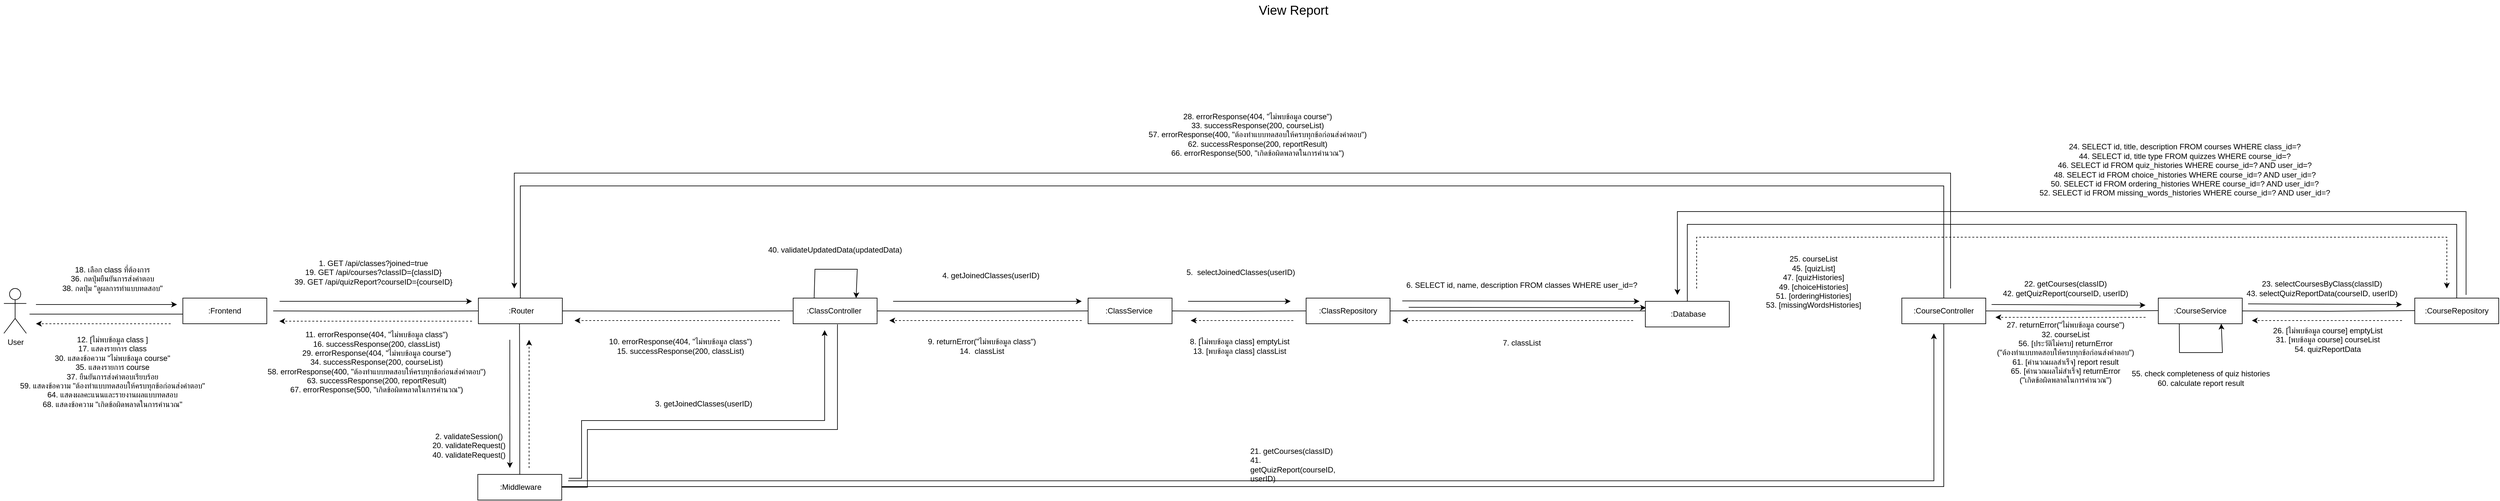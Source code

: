 <mxfile version="20.5.3" type="embed"><diagram id="23iRSUPoRavnBvh4doch" name="Page-1"><mxGraphModel dx="-6797" dy="-4119" grid="1" gridSize="10" guides="1" tooltips="1" connect="1" arrows="1" fold="1" page="1" pageScale="1" pageWidth="827" pageHeight="1169" math="0" shadow="0"><root><mxCell id="0"/><mxCell id="1" parent="0"/><mxCell id="96" style="edgeStyle=orthogonalEdgeStyle;rounded=0;orthogonalLoop=1;jettySize=auto;html=1;entryX=0;entryY=0.5;entryDx=0;entryDy=0;endArrow=none;startFill=0;" edge="1" parent="1"><mxGeometry relative="1" as="geometry"><mxPoint x="8125.09" y="6770" as="sourcePoint"/><mxPoint x="8375.09" y="6770" as="targetPoint"/></mxGeometry></mxCell><mxCell id="97" value="User" style="shape=umlActor;verticalLabelPosition=bottom;verticalAlign=top;html=1;outlineConnect=0;" vertex="1" parent="1"><mxGeometry x="8085.09" y="6730" width="35" height="70" as="geometry"/></mxCell><mxCell id="98" value=":Frontend" style="rounded=0;whiteSpace=wrap;html=1;" vertex="1" parent="1"><mxGeometry x="8364.18" y="6745" width="130.91" height="40" as="geometry"/></mxCell><mxCell id="99" value="" style="endArrow=classic;html=1;rounded=0;" edge="1" parent="1"><mxGeometry width="50" height="50" relative="1" as="geometry"><mxPoint x="8135.09" y="6755" as="sourcePoint"/><mxPoint x="8355.09" y="6755" as="targetPoint"/></mxGeometry></mxCell><mxCell id="100" value="" style="endArrow=classic;html=1;rounded=0;dashed=1;" edge="1" parent="1"><mxGeometry width="50" height="50" relative="1" as="geometry"><mxPoint x="8345.09" y="6785" as="sourcePoint"/><mxPoint x="8135.09" y="6785" as="targetPoint"/></mxGeometry></mxCell><mxCell id="101" value="&amp;nbsp;:Router" style="rounded=0;whiteSpace=wrap;html=1;" vertex="1" parent="1"><mxGeometry x="8825.09" y="6745" width="130.91" height="40" as="geometry"/></mxCell><mxCell id="102" style="edgeStyle=orthogonalEdgeStyle;rounded=0;orthogonalLoop=1;jettySize=auto;html=1;entryX=0;entryY=0.5;entryDx=0;entryDy=0;endArrow=none;startFill=0;" edge="1" parent="1" target="101"><mxGeometry relative="1" as="geometry"><mxPoint x="8505.09" y="6765" as="sourcePoint"/><mxPoint x="8821" y="6765" as="targetPoint"/></mxGeometry></mxCell><mxCell id="103" value="" style="endArrow=classic;html=1;rounded=0;" edge="1" parent="1"><mxGeometry width="50" height="50" relative="1" as="geometry"><mxPoint x="8515.09" y="6750" as="sourcePoint"/><mxPoint x="8815.09" y="6750" as="targetPoint"/></mxGeometry></mxCell><mxCell id="104" value=":ClassController&amp;nbsp;" style="rounded=0;whiteSpace=wrap;html=1;" vertex="1" parent="1"><mxGeometry x="9316" y="6745" width="130.91" height="40" as="geometry"/></mxCell><mxCell id="105" style="edgeStyle=orthogonalEdgeStyle;rounded=0;orthogonalLoop=1;jettySize=auto;html=1;entryX=0;entryY=0.5;entryDx=0;entryDy=0;endArrow=none;startFill=0;" edge="1" parent="1" target="104"><mxGeometry relative="1" as="geometry"><mxPoint x="8956" y="6765" as="sourcePoint"/><mxPoint x="9161" y="6765" as="targetPoint"/></mxGeometry></mxCell><mxCell id="106" value="" style="endArrow=classic;html=1;rounded=0;dashed=1;" edge="1" parent="1"><mxGeometry width="50" height="50" relative="1" as="geometry"><mxPoint x="9295.09" y="6780" as="sourcePoint"/><mxPoint x="8975.09" y="6780" as="targetPoint"/></mxGeometry></mxCell><mxCell id="107" value=":ClassService&amp;nbsp;" style="rounded=0;whiteSpace=wrap;html=1;" vertex="1" parent="1"><mxGeometry x="9776" y="6745" width="130.91" height="40" as="geometry"/></mxCell><mxCell id="108" style="edgeStyle=orthogonalEdgeStyle;rounded=0;orthogonalLoop=1;jettySize=auto;html=1;entryX=0;entryY=0.5;entryDx=0;entryDy=0;endArrow=none;startFill=0;" edge="1" parent="1" target="107"><mxGeometry relative="1" as="geometry"><mxPoint x="9446.91" y="6765" as="sourcePoint"/><mxPoint x="9651.91" y="6765" as="targetPoint"/></mxGeometry></mxCell><mxCell id="109" value="" style="endArrow=classic;html=1;rounded=0;" edge="1" parent="1"><mxGeometry width="50" height="50" relative="1" as="geometry"><mxPoint x="9471.91" y="6750" as="sourcePoint"/><mxPoint x="9766" y="6750" as="targetPoint"/></mxGeometry></mxCell><mxCell id="110" value="" style="endArrow=classic;html=1;rounded=0;dashed=1;" edge="1" parent="1"><mxGeometry width="50" height="50" relative="1" as="geometry"><mxPoint x="9766" y="6780" as="sourcePoint"/><mxPoint x="9466" y="6780" as="targetPoint"/></mxGeometry></mxCell><mxCell id="111" style="edgeStyle=orthogonalEdgeStyle;rounded=0;orthogonalLoop=1;jettySize=auto;html=1;endArrow=none;startFill=0;" edge="1" parent="1" source="112"><mxGeometry relative="1" as="geometry"><mxPoint x="10656" y="6765" as="targetPoint"/></mxGeometry></mxCell><mxCell id="112" value=":ClassRepository" style="rounded=0;whiteSpace=wrap;html=1;" vertex="1" parent="1"><mxGeometry x="10116" y="6745" width="130.91" height="40" as="geometry"/></mxCell><mxCell id="113" style="edgeStyle=orthogonalEdgeStyle;rounded=0;orthogonalLoop=1;jettySize=auto;html=1;entryX=0;entryY=0.5;entryDx=0;entryDy=0;endArrow=none;startFill=0;" edge="1" parent="1" target="112"><mxGeometry relative="1" as="geometry"><mxPoint x="9906.91" y="6765" as="sourcePoint"/><mxPoint x="10111.91" y="6765" as="targetPoint"/></mxGeometry></mxCell><mxCell id="114" value="" style="endArrow=classic;html=1;rounded=0;" edge="1" parent="1"><mxGeometry width="50" height="50" relative="1" as="geometry"><mxPoint x="9931.91" y="6750" as="sourcePoint"/><mxPoint x="10091.91" y="6750" as="targetPoint"/></mxGeometry></mxCell><mxCell id="115" value="" style="endArrow=classic;html=1;rounded=0;dashed=1;" edge="1" parent="1"><mxGeometry width="50" height="50" relative="1" as="geometry"><mxPoint x="10096" y="6780" as="sourcePoint"/><mxPoint x="9936" y="6780" as="targetPoint"/></mxGeometry></mxCell><mxCell id="116" value="1. GET /api/classes?joined=true&lt;div&gt;19. GET /api/courses?classID={classID}&lt;/div&gt;&lt;div&gt;39. GET /api/quizReport?courseID={courseID}&lt;/div&gt;" style="text;html=1;align=center;verticalAlign=middle;resizable=0;points=[];autosize=1;strokeColor=none;fillColor=none;" vertex="1" parent="1"><mxGeometry x="8525.91" y="6675" width="270" height="60" as="geometry"/></mxCell><mxCell id="117" value="&amp;nbsp;:Database" style="rounded=0;whiteSpace=wrap;html=1;" vertex="1" parent="1"><mxGeometry x="10645.09" y="6750" width="130.91" height="40" as="geometry"/></mxCell><mxCell id="118" value="View Report" style="text;html=1;align=center;verticalAlign=middle;whiteSpace=wrap;rounded=0;fontSize=20;" vertex="1" parent="1"><mxGeometry x="9924.04" y="6280" width="345" height="30" as="geometry"/></mxCell><mxCell id="119" value="" style="endArrow=classic;html=1;rounded=0;dashed=1;entryX=0.269;entryY=-0.044;entryDx=0;entryDy=0;entryPerimeter=0;" edge="1" parent="1"><mxGeometry width="50" height="50" relative="1" as="geometry"><mxPoint x="8815.09" y="6781" as="sourcePoint"/><mxPoint x="8514.62" y="6781.04" as="targetPoint"/></mxGeometry></mxCell><mxCell id="120" value="" style="endArrow=classic;html=1;rounded=0;" edge="1" parent="1"><mxGeometry width="50" height="50" relative="1" as="geometry"><mxPoint x="10266" y="6749.38" as="sourcePoint"/><mxPoint x="10636" y="6750" as="targetPoint"/></mxGeometry></mxCell><mxCell id="121" value="" style="endArrow=classic;html=1;rounded=0;dashed=1;" edge="1" parent="1"><mxGeometry width="50" height="50" relative="1" as="geometry"><mxPoint x="10626" y="6780" as="sourcePoint"/><mxPoint x="10266" y="6780" as="targetPoint"/></mxGeometry></mxCell><mxCell id="122" value="&amp;nbsp;" style="text;html=1;align=center;verticalAlign=middle;resizable=0;points=[];autosize=1;strokeColor=none;fillColor=none;" vertex="1" parent="1"><mxGeometry x="9055.09" y="6795" width="30" height="30" as="geometry"/></mxCell><mxCell id="123" value="&lt;div&gt;&lt;span style=&quot;background-color: transparent; color: light-dark(rgb(0, 0, 0), rgb(255, 255, 255));&quot;&gt;11.&lt;/span&gt;&lt;span style=&quot;background-color: transparent; color: light-dark(rgb(0, 0, 0), rgb(255, 255, 255));&quot;&gt;&amp;nbsp;errorResponse(404, &quot;ไม่พบข้อมูล class&quot;)&lt;/span&gt;&lt;/div&gt;&lt;div&gt;16. successResponse(200, classList)&lt;/div&gt;&lt;div&gt;29.&amp;nbsp;&lt;span style=&quot;background-color: transparent; color: light-dark(rgb(0, 0, 0), rgb(255, 255, 255));&quot;&gt;errorResponse(404, &quot;ไม่พบข้อมูล course&quot;)&lt;/span&gt;&lt;/div&gt;&lt;div&gt;&lt;span style=&quot;background-color: transparent; color: light-dark(rgb(0, 0, 0), rgb(255, 255, 255));&quot;&gt;34&lt;/span&gt;&lt;span style=&quot;background-color: transparent; color: light-dark(rgb(0, 0, 0), rgb(255, 255, 255));&quot;&gt;. successResponse(200, courseList)&lt;/span&gt;&lt;/div&gt;&lt;div&gt;&lt;div&gt;58. errorResponse(400, &quot;ต้องทำแบบทดสอบให้ครบทุกข้อก่อนส่งคำตอบ&quot;)&lt;/div&gt;&lt;div&gt;63. successResponse(200, reportResult)&lt;/div&gt;&lt;div&gt;67. errorResponse(500, &quot;เกิดข้อผิดพลาดในการคำนวณ&quot;)&lt;/div&gt;&lt;/div&gt;" style="text;html=1;align=center;verticalAlign=middle;resizable=0;points=[];autosize=1;strokeColor=none;fillColor=none;" vertex="1" parent="1"><mxGeometry x="8470.91" y="6790" width="390" height="110" as="geometry"/></mxCell><mxCell id="124" value="12. [ไม่พบข้อมูล class ]&lt;div&gt;17. แสดงรายการ class&lt;/div&gt;&lt;div&gt;30. แสดงข้อความ &quot;ไม่พบข้อมูล course&quot;&lt;/div&gt;&lt;div&gt;35. แสดงรายการ course&lt;/div&gt;&lt;div&gt;37. ยืนยันการส่งคำตอบเรียบร้อย&lt;/div&gt;&lt;div&gt;59. แสดงข้อความ &quot;ต้&lt;span style=&quot;background-color: transparent; color: light-dark(rgb(0, 0, 0), rgb(255, 255, 255));&quot;&gt;องทำแบบทดสอบให้ครบทุกข้อก่อนส่งคำตอบ&lt;/span&gt;&lt;span style=&quot;background-color: transparent; color: light-dark(rgb(0, 0, 0), rgb(255, 255, 255));&quot;&gt;&quot;&lt;/span&gt;&lt;/div&gt;&lt;div&gt;64. แสดงผลคะแนนและรายงานผลแบบทดสอบ&lt;/div&gt;&lt;div&gt;68. แสดงข้อความ &quot;เกิดข้อผิดพลาดในการคำนวณ&quot;&lt;/div&gt;" style="text;html=1;align=center;verticalAlign=middle;resizable=0;points=[];autosize=1;strokeColor=none;fillColor=none;" vertex="1" parent="1"><mxGeometry x="8079.18" y="6795" width="350" height="130" as="geometry"/></mxCell><mxCell id="125" style="edgeStyle=orthogonalEdgeStyle;rounded=0;orthogonalLoop=1;jettySize=auto;html=1;entryX=0.5;entryY=1;entryDx=0;entryDy=0;endArrow=none;startFill=0;" edge="1" parent="1" source="126"><mxGeometry relative="1" as="geometry"><mxPoint x="8889.18" y="6785" as="targetPoint"/></mxGeometry></mxCell><mxCell id="126" value="&amp;nbsp;:Middleware" style="rounded=0;whiteSpace=wrap;html=1;" vertex="1" parent="1"><mxGeometry x="8824.18" y="7020" width="130.91" height="40" as="geometry"/></mxCell><mxCell id="127" value="" style="endArrow=classic;html=1;rounded=0;" edge="1" parent="1"><mxGeometry width="50" height="50" relative="1" as="geometry"><mxPoint x="8874.09" y="6810" as="sourcePoint"/><mxPoint x="8874.18" y="7010" as="targetPoint"/></mxGeometry></mxCell><mxCell id="128" value="" style="endArrow=classic;html=1;rounded=0;dashed=1;" edge="1" parent="1"><mxGeometry width="50" height="50" relative="1" as="geometry"><mxPoint x="8904.18" y="7010" as="sourcePoint"/><mxPoint x="8904.18" y="6810" as="targetPoint"/></mxGeometry></mxCell><mxCell id="129" value="2.&amp;nbsp;&lt;span style=&quot;color: rgba(0, 0, 0, 0); font-family: monospace; font-size: 0px; text-align: start;&quot;&gt;%3CmxGraphModel%3E%3Croot%3E%3CmxCell%20id%3D%220%22%2F%3E%3CmxCell%20id%3D%221%22%20parent%3D%220%22%2F%3E%3CmxCell%20id%3D%222%22%20style%3D%22edgeStyle%3DorthogonalEdgeStyle%3Brounded%3D0%3BorthogonalLoop%3D1%3BjettySize%3Dauto%3Bhtml%3D1%3BentryX%3D0%3BentryY%3D0.5%3BentryDx%3D0%3BentryDy%3D0%3BendArrow%3Dnone%3BstartFill%3D0%3B%22%20edge%3D%221%22%20parent%3D%221%22%3E%3CmxGeometry%20relative%3D%221%22%20as%3D%22geometry%22%3E%3CmxPoint%20x%3D%22-2250%22%20y%3D%222240%22%20as%3D%22sourcePoint%22%2F%3E%3CmxPoint%20x%3D%22-2000%22%20y%3D%222240%22%20as%3D%22targetPoint%22%2F%3E%3C%2FmxGeometry%3E%3C%2FmxCell%3E%3CmxCell%20id%3D%223%22%20value%3D%22User%22%20style%3D%22shape%3DumlActor%3BverticalLabelPosition%3Dbottom%3BverticalAlign%3Dtop%3Bhtml%3D1%3BoutlineConnect%3D0%3B%22%20vertex%3D%221%22%20parent%3D%221%22%3E%3CmxGeometry%20x%3D%22-2290%22%20y%3D%222200%22%20width%3D%2235%22%20height%3D%2270%22%20as%3D%22geometry%22%2F%3E%3C%2FmxCell%3E%3CmxCell%20id%3D%224%22%20value%3D%22%3AFrontend%22%20style%3D%22rounded%3D0%3BwhiteSpace%3Dwrap%3Bhtml%3D1%3B%22%20vertex%3D%221%22%20parent%3D%221%22%3E%3CmxGeometry%20x%3D%22-2000%22%20y%3D%222215%22%20width%3D%22130.91%22%20height%3D%2240%22%20as%3D%22geometry%22%2F%3E%3C%2FmxCell%3E%3CmxCell%20id%3D%225%22%20value%3D%22%22%20style%3D%22endArrow%3Dclassic%3Bhtml%3D1%3Brounded%3D0%3B%22%20edge%3D%221%22%20parent%3D%221%22%3E%3CmxGeometry%20width%3D%2250%22%20height%3D%2250%22%20relative%3D%221%22%20as%3D%22geometry%22%3E%3CmxPoint%20x%3D%22-2240%22%20y%3D%222225%22%20as%3D%22sourcePoint%22%2F%3E%3CmxPoint%20x%3D%22-2020.0%22%20y%3D%222225%22%20as%3D%22targetPoint%22%2F%3E%3C%2FmxGeometry%3E%3C%2FmxCell%3E%3CmxCell%20id%3D%226%22%20value%3D%22%22%20style%3D%22endArrow%3Dclassic%3Bhtml%3D1%3Brounded%3D0%3Bdashed%3D1%3B%22%20edge%3D%221%22%20parent%3D%221%22%3E%3CmxGeometry%20width%3D%2250%22%20height%3D%2250%22%20relative%3D%221%22%20as%3D%22geometry%22%3E%3CmxPoint%20x%3D%22-2030.0%22%20y%3D%222255%22%20as%3D%22sourcePoint%22%2F%3E%3CmxPoint%20x%3D%22-2240%22%20y%3D%222255%22%20as%3D%22targetPoint%22%2F%3E%3C%2FmxGeometry%3E%3C%2FmxCell%3E%3CmxCell%20id%3D%227%22%20value%3D%22%26amp%3Bnbsp%3B%3ARouter%22%20style%3D%22rounded%3D0%3BwhiteSpace%3Dwrap%3Bhtml%3D1%3B%22%20vertex%3D%221%22%20parent%3D%221%22%3E%3CmxGeometry%20x%3D%22-1660%22%20y%3D%222215%22%20width%3D%22130.91%22%20height%3D%2240%22%20as%3D%22geometry%22%2F%3E%3C%2FmxCell%3E%3CmxCell%20id%3D%228%22%20style%3D%22edgeStyle%3DorthogonalEdgeStyle%3Brounded%3D0%3BorthogonalLoop%3D1%3BjettySize%3Dauto%3Bhtml%3D1%3BentryX%3D0%3BentryY%3D0.5%3BentryDx%3D0%3BentryDy%3D0%3BendArrow%3Dnone%3BstartFill%3D0%3B%22%20edge%3D%221%22%20target%3D%227%22%20parent%3D%221%22%3E%3CmxGeometry%20relative%3D%221%22%20as%3D%22geometry%22%3E%3CmxPoint%20x%3D%22-1869.09%22%20y%3D%222235%22%20as%3D%22sourcePoint%22%2F%3E%3CmxPoint%20x%3D%22-1664.09%22%20y%3D%222235%22%20as%3D%22targetPoint%22%2F%3E%3C%2FmxGeometry%3E%3C%2FmxCell%3E%3CmxCell%20id%3D%229%22%20value%3D%22%22%20style%3D%22endArrow%3Dclassic%3Bhtml%3D1%3Brounded%3D0%3B%22%20edge%3D%221%22%20parent%3D%221%22%3E%3CmxGeometry%20width%3D%2250%22%20height%3D%2250%22%20relative%3D%221%22%20as%3D%22geometry%22%3E%3CmxPoint%20x%3D%22-1844.09%22%20y%3D%222220%22%20as%3D%22sourcePoint%22%2F%3E%3CmxPoint%20x%3D%22-1684.09%22%20y%3D%222220%22%20as%3D%22targetPoint%22%2F%3E%3C%2FmxGeometry%3E%3C%2FmxCell%3E%3CmxCell%20id%3D%2210%22%20value%3D%22%26amp%3Bnbsp%3B%22%20style%3D%22text%3BwhiteSpace%3Dwrap%3Bhtml%3D1%3B%22%20vertex%3D%221%22%20parent%3D%221%22%3E%3CmxGeometry%20x%3D%22-1760%22%20y%3D%222200%22%20width%3D%2240%22%20height%3D%2240%22%20as%3D%22geometry%22%2F%3E%3C%2FmxCell%3E%3CmxCell%20id%3D%2211%22%20value%3D%22%3AClassController%26amp%3Bnbsp%3B%22%20style%3D%22rounded%3D0%3BwhiteSpace%3Dwrap%3Bhtml%3D1%3B%22%20vertex%3D%221%22%20parent%3D%221%22%3E%3CmxGeometry%20x%3D%22-1169.09%22%20y%3D%222215%22%20width%3D%22130.91%22%20height%3D%2240%22%20as%3D%22geometry%22%2F%3E%3C%2FmxCell%3E%3CmxCell%20id%3D%2212%22%20style%3D%22edgeStyle%3DorthogonalEdgeStyle%3Brounded%3D0%3BorthogonalLoop%3D1%3BjettySize%3Dauto%3Bhtml%3D1%3BentryX%3D0%3BentryY%3D0.5%3BentryDx%3D0%3BentryDy%3D0%3BendArrow%3Dnone%3BstartFill%3D0%3B%22%20edge%3D%221%22%20target%3D%2211%22%20parent%3D%221%22%3E%3CmxGeometry%20relative%3D%221%22%20as%3D%22geometry%22%3E%3CmxPoint%20x%3D%22-1529.09%22%20y%3D%222235%22%20as%3D%22sourcePoint%22%2F%3E%3CmxPoint%20x%3D%22-1324.09%22%20y%3D%222235%22%20as%3D%22targetPoint%22%2F%3E%3C%2FmxGeometry%3E%3C%2FmxCell%3E%3CmxCell%20id%3D%2213%22%20value%3D%22%22%20style%3D%22endArrow%3Dclassic%3Bhtml%3D1%3Brounded%3D0%3B%22%20edge%3D%221%22%20parent%3D%221%22%3E%3CmxGeometry%20width%3D%2250%22%20height%3D%2250%22%20relative%3D%221%22%20as%3D%22geometry%22%3E%3CmxPoint%20x%3D%22-1504.09%22%20y%3D%222220%22%20as%3D%22sourcePoint%22%2F%3E%3CmxPoint%20x%3D%22-1190%22%20y%3D%222220%22%20as%3D%22targetPoint%22%2F%3E%3C%2FmxGeometry%3E%3C%2FmxCell%3E%3CmxCell%20id%3D%2214%22%20value%3D%22%22%20style%3D%22endArrow%3Dclassic%3Bhtml%3D1%3Brounded%3D0%3Bdashed%3D1%3B%22%20edge%3D%221%22%20parent%3D%221%22%3E%3CmxGeometry%20width%3D%2250%22%20height%3D%2250%22%20relative%3D%221%22%20as%3D%22geometry%22%3E%3CmxPoint%20x%3D%22-1190%22%20y%3D%222250%22%20as%3D%22sourcePoint%22%2F%3E%3CmxPoint%20x%3D%22-1510%22%20y%3D%222250%22%20as%3D%22targetPoint%22%2F%3E%3C%2FmxGeometry%3E%3C%2FmxCell%3E%3CmxCell%20id%3D%2215%22%20value%3D%22%3AClassService%26amp%3Bnbsp%3B%22%20style%3D%22rounded%3D0%3BwhiteSpace%3Dwrap%3Bhtml%3D1%3B%22%20vertex%3D%221%22%20parent%3D%221%22%3E%3CmxGeometry%20x%3D%22-709.09%22%20y%3D%222215%22%20width%3D%22130.91%22%20height%3D%2240%22%20as%3D%22geometry%22%2F%3E%3C%2FmxCell%3E%3CmxCell%20id%3D%2216%22%20style%3D%22edgeStyle%3DorthogonalEdgeStyle%3Brounded%3D0%3BorthogonalLoop%3D1%3BjettySize%3Dauto%3Bhtml%3D1%3BentryX%3D0%3BentryY%3D0.5%3BentryDx%3D0%3BentryDy%3D0%3BendArrow%3Dnone%3BstartFill%3D0%3B%22%20edge%3D%221%22%20target%3D%2215%22%20parent%3D%221%22%3E%3CmxGeometry%20relative%3D%221%22%20as%3D%22geometry%22%3E%3CmxPoint%20x%3D%22-1038.18%22%20y%3D%222235%22%20as%3D%22sourcePoint%22%2F%3E%3CmxPoint%20x%3D%22-833.18%22%20y%3D%222235%22%20as%3D%22targetPoint%22%2F%3E%3C%2FmxGeometry%3E%3C%2FmxCell%3E%3CmxCell%20id%3D%2217%22%20value%3D%22%22%20style%3D%22endArrow%3Dclassic%3Bhtml%3D1%3Brounded%3D0%3B%22%20edge%3D%221%22%20parent%3D%221%22%3E%3CmxGeometry%20width%3D%2250%22%20height%3D%2250%22%20relative%3D%221%22%20as%3D%22geometry%22%3E%3CmxPoint%20x%3D%22-1013.18%22%20y%3D%222220%22%20as%3D%22sourcePoint%22%2F%3E%3CmxPoint%20x%3D%22-719.09%22%20y%3D%222220%22%20as%3D%22targetPoint%22%2F%3E%3C%2FmxGeometry%3E%3C%2FmxCell%3E%3CmxCell%20id%3D%2218%22%20value%3D%22%22%20style%3D%22endArrow%3Dclassic%3Bhtml%3D1%3Brounded%3D0%3Bdashed%3D1%3B%22%20edge%3D%221%22%20parent%3D%221%22%3E%3CmxGeometry%20width%3D%2250%22%20height%3D%2250%22%20relative%3D%221%22%20as%3D%22geometry%22%3E%3CmxPoint%20x%3D%22-719.09%22%20y%3D%222250%22%20as%3D%22sourcePoint%22%2F%3E%3CmxPoint%20x%3D%22-1019.09%22%20y%3D%222250%22%20as%3D%22targetPoint%22%2F%3E%3C%2FmxGeometry%3E%3C%2FmxCell%3E%3CmxCell%20id%3D%2219%22%20style%3D%22edgeStyle%3DorthogonalEdgeStyle%3Brounded%3D0%3BorthogonalLoop%3D1%3BjettySize%3Dauto%3Bhtml%3D1%3BendArrow%3Dnone%3BstartFill%3D0%3B%22%20edge%3D%221%22%20source%3D%2220%22%20parent%3D%221%22%3E%3CmxGeometry%20relative%3D%221%22%20as%3D%22geometry%22%3E%3CmxPoint%20x%3D%22170.91%22%20y%3D%222235%22%20as%3D%22targetPoint%22%2F%3E%3C%2FmxGeometry%3E%3C%2FmxCell%3E%3CmxCell%20id%3D%2220%22%20value%3D%22%3AClassRepository%22%20style%3D%22rounded%3D0%3BwhiteSpace%3Dwrap%3Bhtml%3D1%3B%22%20vertex%3D%221%22%20parent%3D%221%22%3E%3CmxGeometry%20x%3D%22-369.09%22%20y%3D%222215%22%20width%3D%22130.91%22%20height%3D%2240%22%20as%3D%22geometry%22%2F%3E%3C%2FmxCell%3E%3CmxCell%20id%3D%2221%22%20style%3D%22edgeStyle%3DorthogonalEdgeStyle%3Brounded%3D0%3BorthogonalLoop%3D1%3BjettySize%3Dauto%3Bhtml%3D1%3BentryX%3D0%3BentryY%3D0.5%3BentryDx%3D0%3BentryDy%3D0%3BendArrow%3Dnone%3BstartFill%3D0%3B%22%20edge%3D%221%22%20target%3D%2220%22%20parent%3D%221%22%3E%3CmxGeometry%20relative%3D%221%22%20as%3D%22geometry%22%3E%3CmxPoint%20x%3D%22-578.18%22%20y%3D%222235%22%20as%3D%22sourcePoint%22%2F%3E%3CmxPoint%20x%3D%22-373.18%22%20y%3D%222235%22%20as%3D%22targetPoint%22%2F%3E%3C%2FmxGeometry%3E%3C%2FmxCell%3E%3CmxCell%20id%3D%2222%22%20value%3D%22%22%20style%3D%22endArrow%3Dclassic%3Bhtml%3D1%3Brounded%3D0%3B%22%20edge%3D%221%22%20parent%3D%221%22%3E%3CmxGeometry%20width%3D%2250%22%20height%3D%2250%22%20relative%3D%221%22%20as%3D%22geometry%22%3E%3CmxPoint%20x%3D%22-553.18%22%20y%3D%222220%22%20as%3D%22sourcePoint%22%2F%3E%3CmxPoint%20x%3D%22-393.18%22%20y%3D%222220%22%20as%3D%22targetPoint%22%2F%3E%3C%2FmxGeometry%3E%3C%2FmxCell%3E%3CmxCell%20id%3D%2223%22%20value%3D%22%22%20style%3D%22endArrow%3Dclassic%3Bhtml%3D1%3Brounded%3D0%3Bdashed%3D1%3B%22%20edge%3D%221%22%20parent%3D%221%22%3E%3CmxGeometry%20width%3D%2250%22%20height%3D%2250%22%20relative%3D%221%22%20as%3D%22geometry%22%3E%3CmxPoint%20x%3D%22-389.09%22%20y%3D%222250%22%20as%3D%22sourcePoint%22%2F%3E%3CmxPoint%20x%3D%22-549.09%22%20y%3D%222250%22%20as%3D%22targetPoint%22%2F%3E%3C%2FmxGeometry%3E%3C%2FmxCell%3E%3CmxCell%20id%3D%2224%22%20value%3D%22GET%20%2Fapi%2Fclasses%3Fadmin%3Dtrue%26lt%3Bdiv%26gt%3BPOST%20%2Fapi%2Fclasses%2Fedit%20(classID%2C%20updatedData)%26lt%3B%2Fdiv%26gt%3B%22%20style%3D%22text%3Bhtml%3D1%3Balign%3Dcenter%3BverticalAlign%3Dmiddle%3Bresizable%3D0%3Bpoints%3D%5B%5D%3Bautosize%3D1%3BstrokeColor%3Dnone%3BfillColor%3Dnone%3B%22%20vertex%3D%221%22%20parent%3D%221%22%3E%3CmxGeometry%20x%3D%22-1905%22%20y%3D%222175%22%20width%3D%22270%22%20height%3D%2240%22%20as%3D%22geometry%22%2F%3E%3C%2FmxCell%3E%3CmxCell%20id%3D%2225%22%20value%3D%22%26amp%3Bnbsp%3B%3ADatabase%22%20style%3D%22rounded%3D0%3BwhiteSpace%3Dwrap%3Bhtml%3D1%3B%22%20vertex%3D%221%22%20parent%3D%221%22%3E%3CmxGeometry%20x%3D%22130.0%22%20y%3D%222215%22%20width%3D%22130.91%22%20height%3D%2240%22%20as%3D%22geometry%22%2F%3E%3C%2FmxCell%3E%3CmxCell%20id%3D%2226%22%20value%3D%22Edit%20Class%22%20style%3D%22text%3Bhtml%3D1%3Balign%3Dcenter%3BverticalAlign%3Dmiddle%3BwhiteSpace%3Dwrap%3Brounded%3D0%3BfontSize%3D20%3B%22%20vertex%3D%221%22%20parent%3D%221%22%3E%3CmxGeometry%20x%3D%22-1291.59%22%20y%3D%222050%22%20width%3D%22345%22%20height%3D%2230%22%20as%3D%22geometry%22%2F%3E%3C%2FmxCell%3E%3CmxCell%20id%3D%2227%22%20value%3D%22selectClass(classID)%26lt%3Bbr%26gt%3BsubmitEditForm(updated%20Data%2C%20classID)%22%20style%3D%22text%3Bhtml%3D1%3Balign%3Dcenter%3BverticalAlign%3Dmiddle%3Bresizable%3D0%3Bpoints%3D%5B%5D%3Bautosize%3D1%3BstrokeColor%3Dnone%3BfillColor%3Dnone%3B%22%20vertex%3D%221%22%20parent%3D%221%22%3E%3CmxGeometry%20x%3D%22-2240%22%20y%3D%222160%22%20width%3D%22230%22%20height%3D%2240%22%20as%3D%22geometry%22%2F%3E%3C%2FmxCell%3E%3CmxCell%20id%3D%2228%22%20value%3D%22%22%20style%3D%22endArrow%3Dclassic%3Bhtml%3D1%3Brounded%3D0%3Bdashed%3D1%3B%22%20edge%3D%221%22%20parent%3D%221%22%3E%3CmxGeometry%20width%3D%2250%22%20height%3D%2250%22%20relative%3D%221%22%20as%3D%22geometry%22%3E%3CmxPoint%20x%3D%22-1684.09%22%20y%3D%222250%22%20as%3D%22sourcePoint%22%2F%3E%3CmxPoint%20x%3D%22-1844.09%22%20y%3D%222250%22%20as%3D%22targetPoint%22%2F%3E%3C%2FmxGeometry%3E%3C%2FmxCell%3E%3CmxCell%20id%3D%2229%22%20value%3D%22%22%20style%3D%22endArrow%3Dclassic%3Bhtml%3D1%3Brounded%3D0%3B%22%20edge%3D%221%22%20parent%3D%221%22%3E%3CmxGeometry%20width%3D%2250%22%20height%3D%2250%22%20relative%3D%221%22%20as%3D%22geometry%22%3E%3CmxPoint%20x%3D%22-219.09%22%20y%3D%222219.38%22%20as%3D%22sourcePoint%22%2F%3E%3CmxPoint%20x%3D%22150.91%22%20y%3D%222220%22%20as%3D%22targetPoint%22%2F%3E%3C%2FmxGeometry%3E%3C%2FmxCell%3E%3CmxCell%20id%3D%2230%22%20value%3D%22%22%20style%3D%22endArrow%3Dclassic%3Bhtml%3D1%3Brounded%3D0%3Bdashed%3D1%3B%22%20edge%3D%221%22%20parent%3D%221%22%3E%3CmxGeometry%20width%3D%2250%22%20height%3D%2250%22%20relative%3D%221%22%20as%3D%22geometry%22%3E%3CmxPoint%20x%3D%22140.91%22%20y%3D%222250%22%20as%3D%22sourcePoint%22%2F%3E%3CmxPoint%20x%3D%22-219.09%22%20y%3D%222250%22%20as%3D%22targetPoint%22%2F%3E%3C%2FmxGeometry%3E%3C%2FmxCell%3E%3CmxCell%20id%3D%2231%22%20value%3D%22%26amp%3Bnbsp%3B%22%20style%3D%22text%3Bhtml%3D1%3Balign%3Dcenter%3BverticalAlign%3Dmiddle%3Bresizable%3D0%3Bpoints%3D%5B%5D%3Bautosize%3D1%3BstrokeColor%3Dnone%3BfillColor%3Dnone%3B%22%20vertex%3D%221%22%20parent%3D%221%22%3E%3CmxGeometry%20x%3D%22-1430%22%20y%3D%222265%22%20width%3D%2230%22%20height%3D%2230%22%20as%3D%22geometry%22%2F%3E%3C%2FmxCell%3E%3CmxCell%20id%3D%2232%22%20value%3D%22successResponse(200%2C%20classList)%26lt%3Bdiv%26gt%3BerrorResponse(400%2C%20%26quot%3BData%20incomplete%2Fincorrect%26quot%3B)%26lt%3B%2Fdiv%26gt%3B%26lt%3Bdiv%26gt%3BerrorResponse(500%2C%20%26quot%3BEdit%20failed%26quot%3B)%26lt%3B%2Fdiv%26gt%3B%26lt%3Bdiv%26gt%3BsuccessResponse(200%2C%20%26quot%3BEdit%20class%20successful%26quot%3B%2C%20updatedClass)%26lt%3B%2Fdiv%26gt%3B%22%20style%3D%22text%3Bhtml%3D1%3Balign%3Dcenter%3BverticalAlign%3Dmiddle%3Bresizable%3D0%3Bpoints%3D%5B%5D%3Bautosize%3D1%3BstrokeColor%3Dnone%3BfillColor%3Dnone%3B%22%20vertex%3D%221%22%20parent%3D%221%22%3E%3CmxGeometry%20x%3D%22-1945%22%20y%3D%222250%22%20width%3D%22350%22%20height%3D%2270%22%20as%3D%22geometry%22%2F%3E%3C%2FmxCell%3E%3CmxCell%20id%3D%2233%22%20value%3D%22displayClassList(classList)%26lt%3Bdiv%26gt%3BdisplayMessage(%26quot%3BEdit%20class%20successful%26quot%3B)%26lt%3B%2Fdiv%26gt%3B%22%20style%3D%22text%3Bhtml%3D1%3Balign%3Dcenter%3BverticalAlign%3Dmiddle%3Bresizable%3D0%3Bpoints%3D%5B%5D%3Bautosize%3D1%3BstrokeColor%3Dnone%3BfillColor%3Dnone%3B%22%20vertex%3D%221%22%20parent%3D%221%22%3E%3CmxGeometry%20x%3D%22-2245%22%20y%3D%222265%22%20width%3D%22240%22%20height%3D%2240%22%20as%3D%22geometry%22%2F%3E%3C%2FmxCell%3E%3CmxCell%20id%3D%2234%22%20style%3D%22edgeStyle%3DorthogonalEdgeStyle%3Brounded%3D0%3BorthogonalLoop%3D1%3BjettySize%3Dauto%3Bhtml%3D1%3BentryX%3D0.5%3BentryY%3D1%3BentryDx%3D0%3BentryDy%3D0%3BendArrow%3Dnone%3BstartFill%3D0%3B%22%20edge%3D%221%22%20source%3D%2235%22%20parent%3D%221%22%3E%3CmxGeometry%20relative%3D%221%22%20as%3D%22geometry%22%3E%3CmxPoint%20x%3D%22-1595.91%22%20y%3D%222255%22%20as%3D%22targetPoint%22%2F%3E%3C%2FmxGeometry%3E%3C%2FmxCell%3E%3CmxCell%20id%3D%2235%22%20value%3D%22%26amp%3Bnbsp%3B%3AMiddleware%22%20style%3D%22rounded%3D0%3BwhiteSpace%3Dwrap%3Bhtml%3D1%3B%22%20vertex%3D%221%22%20parent%3D%221%22%3E%3CmxGeometry%20x%3D%22-1660.91%22%20y%3D%222490%22%20width%3D%22130.91%22%20height%3D%2240%22%20as%3D%22geometry%22%2F%3E%3C%2FmxCell%3E%3CmxCell%20id%3D%2236%22%20value%3D%22%22%20style%3D%22endArrow%3Dclassic%3Bhtml%3D1%3Brounded%3D0%3B%22%20edge%3D%221%22%20parent%3D%221%22%3E%3CmxGeometry%20width%3D%2250%22%20height%3D%2250%22%20relative%3D%221%22%20as%3D%22geometry%22%3E%3CmxPoint%20x%3D%22-1611%22%20y%3D%222280%22%20as%3D%22sourcePoint%22%2F%3E%3CmxPoint%20x%3D%22-1610.91%22%20y%3D%222480%22%20as%3D%22targetPoint%22%2F%3E%3C%2FmxGeometry%3E%3C%2FmxCell%3E%3CmxCell%20id%3D%2237%22%20value%3D%22%22%20style%3D%22endArrow%3Dclassic%3Bhtml%3D1%3Brounded%3D0%3Bdashed%3D1%3B%22%20edge%3D%221%22%20parent%3D%221%22%3E%3CmxGeometry%20width%3D%2250%22%20height%3D%2250%22%20relative%3D%221%22%20as%3D%22geometry%22%3E%3CmxPoint%20x%3D%22-1580.91%22%20y%3D%222480%22%20as%3D%22sourcePoint%22%2F%3E%3CmxPoint%20x%3D%22-1580.91%22%20y%3D%222280%22%20as%3D%22targetPoint%22%2F%3E%3C%2FmxGeometry%3E%3C%2FmxCell%3E%3CmxCell%20id%3D%2238%22%20value%3D%22validateSession()%26lt%3Bdiv%26gt%3BvalidateRequest()%26lt%3B%2Fdiv%26gt%3B%22%20style%3D%22text%3Bhtml%3D1%3Balign%3Dcenter%3BverticalAlign%3Dmiddle%3Bresizable%3D0%3Bpoints%3D%5B%5D%3Bautosize%3D1%3BstrokeColor%3Dnone%3BfillColor%3Dnone%3B%22%20vertex%3D%221%22%20parent%3D%221%22%3E%3CmxGeometry%20x%3D%22-1735%22%20y%3D%222390%22%20width%3D%22120%22%20height%3D%2240%22%20as%3D%22geometry%22%2F%3E%3C%2FmxCell%3E%3CmxCell%20id%3D%2239%22%20value%3D%22%22%20style%3D%22endArrow%3Dclassic%3Bhtml%3D1%3Brounded%3D0%3BexitX%3D0.25%3BexitY%3D0%3BexitDx%3D0%3BexitDy%3D0%3BentryX%3D0.75%3BentryY%3D0%3BentryDx%3D0%3BentryDy%3D0%3B%22%20edge%3D%221%22%20source%3D%2211%22%20target%3D%2211%22%20parent%3D%221%22%3E%3CmxGeometry%20width%3D%2250%22%20height%3D%2250%22%20relative%3D%221%22%20as%3D%22geometry%22%3E%3CmxPoint%20x%3D%22-1169.09%22%20y%3D%222190%22%20as%3D%22sourcePoint%22%2F%3E%3CmxPoint%20x%3D%22-1039.09%22%20y%3D%222170%22%20as%3D%22targetPoint%22%2F%3E%3CArray%20as%3D%22points%22%3E%3CmxPoint%20x%3D%22-1135.35%22%20y%3D%222180%22%2F%3E%3CmxPoint%20x%3D%22-1135.09%22%20y%3D%222170%22%2F%3E%3CmxPoint%20x%3D%22-1069.09%22%20y%3D%222170%22%2F%3E%3C%2FArray%3E%3C%2FmxGeometry%3E%3C%2FmxCell%3E%3CmxCell%20id%3D%2240%22%20value%3D%22validateUpdatedData%26amp%3Bnbsp%3B%22%20style%3D%22text%3Bhtml%3D1%3Balign%3Dcenter%3BverticalAlign%3Dmiddle%3Bresizable%3D0%3Bpoints%3D%5B%5D%3Bautosize%3D1%3BstrokeColor%3Dnone%3BfillColor%3Dnone%3B%22%20vertex%3D%221%22%20parent%3D%221%22%3E%3CmxGeometry%20x%3D%22-1173.63%22%20y%3D%222125%22%20width%3D%22140%22%20height%3D%2230%22%20as%3D%22geometry%22%2F%3E%3C%2FmxCell%3E%3CmxCell%20id%3D%2241%22%20value%3D%22successResponse(200%2C%20classList)%26lt%3Bdiv%26gt%3B%5BinvalidData%20(7.1a)%5D%20returnError(%26quot%3BData%20incomplete%2Fincorrect%26quot%3B)%26lt%3B%2Fdiv%26gt%3B%26lt%3Bdiv%26gt%3BerrorResponse(500%2C%20%26quot%3BEdit%20failed%26quot%3B)%26lt%3B%2Fdiv%26gt%3B%26lt%3Bdiv%26gt%3BsuccessResponse(200%2C%20%26quot%3BEdit%20class%20successful%26quot%3B%2C%20updatedClass)%26lt%3B%2Fdiv%26gt%3B%22%20style%3D%22text%3Bhtml%3D1%3Balign%3Dcenter%3BverticalAlign%3Dmiddle%3Bresizable%3D0%3Bpoints%3D%5B%5D%3Bautosize%3D1%3BstrokeColor%3Dnone%3BfillColor%3Dnone%3B%22%20vertex%3D%221%22%20parent%3D%221%22%3E%3CmxGeometry%20x%3D%22-1530%22%20y%3D%222245%22%20width%3D%22350%22%20height%3D%2270%22%20as%3D%22geometry%22%2F%3E%3C%2FmxCell%3E%3CmxCell%20id%3D%2242%22%20style%3D%22edgeStyle%3DorthogonalEdgeStyle%3Brounded%3D0%3BorthogonalLoop%3D1%3BjettySize%3Dauto%3Bhtml%3D1%3BendArrow%3Dnone%3BstartFill%3D0%3BexitX%3D1%3BexitY%3D0.5%3BexitDx%3D0%3BexitDy%3D0%3B%22%20edge%3D%221%22%20source%3D%2235%22%20parent%3D%221%22%3E%3CmxGeometry%20relative%3D%221%22%20as%3D%22geometry%22%3E%3CmxPoint%20x%3D%22-1100%22%20y%3D%222256%22%20as%3D%22targetPoint%22%2F%3E%3CmxPoint%20x%3D%22-1424.79%22%20y%3D%222545%22%20as%3D%22sourcePoint%22%2F%3E%3CArray%20as%3D%22points%22%3E%3CmxPoint%20x%3D%22-1490%22%20y%3D%222510%22%2F%3E%3CmxPoint%20x%3D%22-1490%22%20y%3D%222420%22%2F%3E%3CmxPoint%20x%3D%22-1100%22%20y%3D%222420%22%2F%3E%3CmxPoint%20x%3D%22-1100%22%20y%3D%222256%22%2F%3E%3C%2FArray%3E%3C%2FmxGeometry%3E%3C%2FmxCell%3E%3CmxCell%20id%3D%2243%22%20value%3D%22getAdminClasses(userID)%26lt%3Bdiv%26gt%3BeditClass(classID%2C%20updated%20Data)%26lt%3B%2Fdiv%26gt%3B%22%20style%3D%22text%3Bhtml%3D1%3Balign%3Dcenter%3BverticalAlign%3Dmiddle%3Bresizable%3D0%3Bpoints%3D%5B%5D%3Bautosize%3D1%3BstrokeColor%3Dnone%3BfillColor%3Dnone%3B%22%20vertex%3D%221%22%20parent%3D%221%22%3E%3CmxGeometry%20x%3D%22-1395%22%20y%3D%222360%22%20width%3D%22200%22%20height%3D%2240%22%20as%3D%22geometry%22%2F%3E%3C%2FmxCell%3E%3CmxCell%20id%3D%2244%22%20value%3D%22%26amp%3Bnbsp%3B%22%20style%3D%22text%3Bhtml%3D1%3Balign%3Dcenter%3BverticalAlign%3Dmiddle%3Bresizable%3D0%3Bpoints%3D%5B%5D%3Bautosize%3D1%3BstrokeColor%3Dnone%3BfillColor%3Dnone%3B%22%20vertex%3D%221%22%20parent%3D%221%22%3E%3CmxGeometry%20x%3D%22-883.18%22%20y%3D%222180%22%20width%3D%2230%22%20height%3D%2230%22%20as%3D%22geometry%22%2F%3E%3C%2FmxCell%3E%3CmxCell%20id%3D%2245%22%20value%3D%22selectClassesByAdmin(userID)%26lt%3Bdiv%26gt%3BupdateClass(classID%2C%20updatedData)%26lt%3B%2Fdiv%26gt%3B%22%20style%3D%22text%3Bhtml%3D1%3Balign%3Dcenter%3BverticalAlign%3Dmiddle%3Bresizable%3D0%3Bpoints%3D%5B%5D%3Bautosize%3D1%3BstrokeColor%3Dnone%3BfillColor%3Dnone%3B%22%20vertex%3D%221%22%20parent%3D%221%22%3E%3CmxGeometry%20x%3D%22-573.18%22%20y%3D%222180%22%20width%3D%22210%22%20height%3D%2240%22%20as%3D%22geometry%22%2F%3E%3C%2FmxCell%3E%3CmxCell%20id%3D%2246%22%20value%3D%22SELECT%20id%2C%20name%2C%20description%2C%20privacy%20FROM%20classes%20WHERE%20owner_id%3D%3F%26lt%3Bdiv%26gt%3BUPDATE%20classes%20SET%20name%3D%3F%2C%20description%3D%3F%2C%20privacy%3D%3F%20WHERE%20id%3D%3F%26lt%3B%2Fdiv%26gt%3B%22%20style%3D%22text%3Bhtml%3D1%3Balign%3Dcenter%3BverticalAlign%3Dmiddle%3Bresizable%3D0%3Bpoints%3D%5B%5D%3Bautosize%3D1%3BstrokeColor%3Dnone%3BfillColor%3Dnone%3B%22%20vertex%3D%221%22%20parent%3D%221%22%3E%3CmxGeometry%20x%3D%22-224.09%22%20y%3D%222180%22%20width%3D%22420%22%20height%3D%2240%22%20as%3D%22geometry%22%2F%3E%3C%2FmxCell%3E%3CmxCell%20id%3D%2247%22%20value%3D%22classList%26lt%3Bdiv%26gt%3BaffectedRows%26lt%3B%2Fdiv%26gt%3B%22%20style%3D%22text%3Bhtml%3D1%3Balign%3Dcenter%3BverticalAlign%3Dmiddle%3Bresizable%3D0%3Bpoints%3D%5B%5D%3Bautosize%3D1%3BstrokeColor%3Dnone%3BfillColor%3Dnone%3B%22%20vertex%3D%221%22%20parent%3D%221%22%3E%3CmxGeometry%20x%3D%22-74.09%22%20y%3D%222255%22%20width%3D%22100%22%20height%3D%2240%22%20as%3D%22geometry%22%2F%3E%3C%2FmxCell%3E%3CmxCell%20id%3D%2248%22%20value%3D%22classList%26lt%3Bbr%26gt%3B%5BupdateFailure%20(5.1%20a)%5D%20returnError(%26quot%3BEdit%20failed%26quot%3B)%26lt%3Bdiv%26gt%3B%5BupdateSuccess%20(5.1)%5D%20returnClassRecord(updateClass)%26lt%3B%2Fdiv%26gt%3B%22%20style%3D%22text%3Bhtml%3D1%3Balign%3Dcenter%3BverticalAlign%3Dmiddle%3Bresizable%3D0%3Bpoints%3D%5B%5D%3Bautosize%3D1%3BstrokeColor%3Dnone%3BfillColor%3Dnone%3B%22%20vertex%3D%221%22%20parent%3D%221%22%3E%3CmxGeometry%20x%3D%22-629.09%22%20y%3D%222250%22%20width%3D%22320%22%20height%3D%2260%22%20as%3D%22geometry%22%2F%3E%3C%2FmxCell%3E%3CmxCell%20id%3D%2249%22%20value%3D%22classList%26amp%3Bnbsp%3B%26lt%3Bdiv%26gt%3BreturnError(%26quot%3BEdit%20failed%26quot%3B)%26lt%3B%2Fdiv%26gt%3B%26lt%3Bdiv%26gt%3B%26amp%3Bnbsp%3BreturnClassRecord(updateClass)%26lt%3B%2Fdiv%26gt%3B%22%20style%3D%22text%3Bhtml%3D1%3Balign%3Dcenter%3BverticalAlign%3Dmiddle%3Bresizable%3D0%3Bpoints%3D%5B%5D%3Bautosize%3D1%3BstrokeColor%3Dnone%3BfillColor%3Dnone%3B%22%20vertex%3D%221%22%20parent%3D%221%22%3E%3CmxGeometry%20x%3D%22-968.18%22%20y%3D%222250%22%20width%3D%22200%22%20height%3D%2260%22%20as%3D%22geometry%22%2F%3E%3C%2FmxCell%3E%3CmxCell%20id%3D%2250%22%20value%3D%22getAdminClasses(userID)%26lt%3Bdiv%26gt%3B%5BvalidData(7.1)%5D%20editClass(classID%2C%20updatedData)%26lt%3B%2Fdiv%26gt%3B%22%20style%3D%22text%3Bhtml%3D1%3Balign%3Dcenter%3BverticalAlign%3Dmiddle%3Bresizable%3D0%3Bpoints%3D%5B%5D%3Bautosize%3D1%3BstrokeColor%3Dnone%3BfillColor%3Dnone%3B%22%20vertex%3D%221%22%20parent%3D%221%22%3E%3CmxGeometry%20x%3D%22-1008.18%22%20y%3D%222175%22%20width%3D%22280%22%20height%3D%2240%22%20as%3D%22geometry%22%2F%3E%3C%2FmxCell%3E%3CmxCell%20id%3D%2251%22%20value%3D%22%22%20style%3D%22endArrow%3Dclassic%3Bhtml%3D1%3Brounded%3D0%3B%22%20edge%3D%221%22%20parent%3D%221%22%3E%3CmxGeometry%20width%3D%2250%22%20height%3D%2250%22%20relative%3D%221%22%20as%3D%22geometry%22%3E%3CmxPoint%20x%3D%22-1519.09%22%20y%3D%222496%22%20as%3D%22sourcePoint%22%2F%3E%3CmxPoint%20x%3D%22-1120%22%20y%3D%222265%22%20as%3D%22targetPoint%22%2F%3E%3CArray%20as%3D%22points%22%3E%3CmxPoint%20x%3D%22-1499.09%22%20y%3D%222496%22%2F%3E%3CmxPoint%20x%3D%22-1499.09%22%20y%3D%222406%22%2F%3E%3CmxPoint%20x%3D%22-1120%22%20y%3D%222410%22%2F%3E%3CmxPoint%20x%3D%22-1120%22%20y%3D%222330%22%2F%3E%3C%2FArray%3E%3C%2FmxGeometry%3E%3C%2FmxCell%3E%3CmxCell%20id%3D%2252%22%20value%3D%22%22%20style%3D%22endArrow%3Dclassic%3Bhtml%3D1%3Brounded%3D0%3BexitX%3D0.25%3BexitY%3D0%3BexitDx%3D0%3BexitDy%3D0%3BentryX%3D0.75%3BentryY%3D0%3BentryDx%3D0%3BentryDy%3D0%3B%22%20edge%3D%221%22%20parent%3D%221%22%3E%3CmxGeometry%20width%3D%2250%22%20height%3D%2250%22%20relative%3D%221%22%20as%3D%22geometry%22%3E%3CmxPoint%20x%3D%22-677.09%22%20y%3D%222215%22%20as%3D%22sourcePoint%22%2F%3E%3CmxPoint%20x%3D%22-612.09%22%20y%3D%222215%22%20as%3D%22targetPoint%22%2F%3E%3CArray%20as%3D%22points%22%3E%3CmxPoint%20x%3D%22-676.44%22%20y%3D%222180%22%2F%3E%3CmxPoint%20x%3D%22-676.18%22%20y%3D%222170%22%2F%3E%3CmxPoint%20x%3D%22-610.18%22%20y%3D%222170%22%2F%3E%3C%2FArray%3E%3C%2FmxGeometry%3E%3C%2FmxCell%3E%3CmxCell%20id%3D%2253%22%20value%3D%2222.%20verifyCurrentPassword(userId%2C%20currentPassword)%22%20style%3D%22text%3Bhtml%3D1%3Balign%3Dcenter%3BverticalAlign%3Dmiddle%3Bresizable%3D0%3Bpoints%3D%5B%5D%3Bautosize%3D1%3BstrokeColor%3Dnone%3BfillColor%3Dnone%3B%22%20vertex%3D%221%22%20parent%3D%221%22%3E%3CmxGeometry%20x%3D%22-788.18%22%20y%3D%222130%22%20width%3D%22300%22%20height%3D%2230%22%20as%3D%22geometry%22%2F%3E%3C%2FmxCell%3E%3CmxCell%20id%3D%2254%22%20value%3D%22%22%20style%3D%22endArrow%3Dclassic%3Bhtml%3D1%3Brounded%3D0%3BexitX%3D0.25%3BexitY%3D0%3BexitDx%3D0%3BexitDy%3D0%3BentryX%3D0.75%3BentryY%3D0%3BentryDx%3D0%3BentryDy%3D0%3B%22%20edge%3D%221%22%20parent%3D%221%22%3E%3CmxGeometry%20width%3D%2250%22%20height%3D%2250%22%20relative%3D%221%22%20as%3D%22geometry%22%3E%3CmxPoint%20x%3D%22-1966.91%22%20y%3D%222215%22%20as%3D%22sourcePoint%22%2F%3E%3CmxPoint%20x%3D%22-1901.91%22%20y%3D%222215%22%20as%3D%22targetPoint%22%2F%3E%3CArray%20as%3D%22points%22%3E%3CmxPoint%20x%3D%22-1966.26%22%20y%3D%222180%22%2F%3E%3CmxPoint%20x%3D%22-1966%22%20y%3D%222170%22%2F%3E%3CmxPoint%20x%3D%22-1900%22%20y%3D%222170%22%2F%3E%3C%2FArray%3E%3C%2FmxGeometry%3E%3C%2FmxCell%3E%3CmxCell%20id%3D%2255%22%20value%3D%22displayEditForm(classDetail)%22%20style%3D%22text%3Bhtml%3D1%3Balign%3Dcenter%3BverticalAlign%3Dmiddle%3Bresizable%3D0%3Bpoints%3D%5B%5D%3Bautosize%3D1%3BstrokeColor%3Dnone%3BfillColor%3Dnone%3B%22%20vertex%3D%221%22%20parent%3D%221%22%3E%3CmxGeometry%20x%3D%22-2024.54%22%20y%3D%222125%22%20width%3D%22180%22%20height%3D%2230%22%20as%3D%22geometry%22%2F%3E%3C%2FmxCell%3E%3C%2Froot%3E%3C%2FmxGraphModel%3E&lt;/span&gt;validateSession()&lt;div&gt;&lt;div&gt;20. validateRequest()&lt;/div&gt;&lt;div&gt;40. validateRequest()&lt;/div&gt;&lt;/div&gt;" style="text;html=1;align=center;verticalAlign=middle;resizable=0;points=[];autosize=1;strokeColor=none;fillColor=none;" vertex="1" parent="1"><mxGeometry x="8740" y="6945" width="140" height="60" as="geometry"/></mxCell><mxCell id="130" value="" style="endArrow=classic;html=1;rounded=0;exitX=0.25;exitY=0;exitDx=0;exitDy=0;entryX=0.75;entryY=0;entryDx=0;entryDy=0;" edge="1" parent="1" source="104" target="104"><mxGeometry width="50" height="50" relative="1" as="geometry"><mxPoint x="9316" y="6720" as="sourcePoint"/><mxPoint x="9446" y="6700" as="targetPoint"/><Array as="points"><mxPoint x="9349.74" y="6710"/><mxPoint x="9350" y="6700"/><mxPoint x="9416" y="6700"/></Array></mxGeometry></mxCell><mxCell id="131" value="40. validateUpdatedData(updatedData)" style="text;html=1;align=center;verticalAlign=middle;resizable=0;points=[];autosize=1;strokeColor=none;fillColor=none;" vertex="1" parent="1"><mxGeometry x="9266.46" y="6655" width="230" height="30" as="geometry"/></mxCell><mxCell id="132" value="&lt;div&gt;&lt;span style=&quot;background-color: transparent; color: light-dark(rgb(0, 0, 0), rgb(255, 255, 255));&quot;&gt;10. errorResponse(404, &quot;ไม่พบข้อมูล class&quot;)&lt;/span&gt;&lt;/div&gt;&lt;div&gt;&lt;div&gt;&lt;span style=&quot;background-color: transparent; color: light-dark(rgb(0, 0, 0), rgb(255, 255, 255));&quot;&gt;15. successResponse(200, classList)&lt;/span&gt;&lt;/div&gt;&lt;div&gt;&lt;/div&gt;&lt;/div&gt;" style="text;html=1;align=center;verticalAlign=middle;resizable=0;points=[];autosize=1;strokeColor=none;fillColor=none;" vertex="1" parent="1"><mxGeometry x="9010.09" y="6800" width="260" height="40" as="geometry"/></mxCell><mxCell id="133" style="edgeStyle=orthogonalEdgeStyle;rounded=0;orthogonalLoop=1;jettySize=auto;html=1;endArrow=none;startFill=0;exitX=1;exitY=0.5;exitDx=0;exitDy=0;" edge="1" parent="1" source="126"><mxGeometry relative="1" as="geometry"><mxPoint x="9385.09" y="6786" as="targetPoint"/><mxPoint x="9060.3" y="7075" as="sourcePoint"/><Array as="points"><mxPoint x="8995.09" y="7040"/><mxPoint x="8995.09" y="6950"/><mxPoint x="9385.09" y="6950"/><mxPoint x="9385.09" y="6786"/></Array></mxGeometry></mxCell><mxCell id="134" value="3. getJoinedClasses(userID)" style="text;html=1;align=center;verticalAlign=middle;resizable=0;points=[];autosize=1;strokeColor=none;fillColor=none;" vertex="1" parent="1"><mxGeometry x="9091.09" y="6895" width="170" height="30" as="geometry"/></mxCell><mxCell id="135" value="&amp;nbsp;" style="text;html=1;align=center;verticalAlign=middle;resizable=0;points=[];autosize=1;strokeColor=none;fillColor=none;" vertex="1" parent="1"><mxGeometry x="9601.91" y="6710" width="30" height="30" as="geometry"/></mxCell><mxCell id="136" value="&amp;nbsp;5.&amp;nbsp; selectJoinedClasses(userID)" style="text;html=1;align=center;verticalAlign=middle;resizable=0;points=[];autosize=1;strokeColor=none;fillColor=none;" vertex="1" parent="1"><mxGeometry x="9911.91" y="6690" width="200" height="30" as="geometry"/></mxCell><mxCell id="137" value="6. SELECT id, name, description FROM classes WHERE user_id=?" style="text;html=1;align=center;verticalAlign=middle;resizable=0;points=[];autosize=1;strokeColor=none;fillColor=none;" vertex="1" parent="1"><mxGeometry x="10261.91" y="6710" width="380" height="30" as="geometry"/></mxCell><mxCell id="138" value="7. classList" style="text;html=1;align=center;verticalAlign=middle;resizable=0;points=[];autosize=1;strokeColor=none;fillColor=none;" vertex="1" parent="1"><mxGeometry x="10412" y="6800" width="80" height="30" as="geometry"/></mxCell><mxCell id="139" value="&lt;div&gt;&lt;div&gt;8. [ไม่พบข้อมูล class] emptyList&lt;/div&gt;&lt;/div&gt;&lt;div&gt;13. [พบข้อมูล class] classList&lt;/div&gt;" style="text;html=1;align=center;verticalAlign=middle;resizable=0;points=[];autosize=1;strokeColor=none;fillColor=none;" vertex="1" parent="1"><mxGeometry x="9916.91" y="6800" width="190" height="40" as="geometry"/></mxCell><mxCell id="140" value="&lt;div&gt;&lt;span style=&quot;background-color: transparent; color: light-dark(rgb(0, 0, 0), rgb(255, 255, 255));&quot;&gt;9. returnError(&quot;ไม่พบข้อมูล class&quot;)&lt;/span&gt;&lt;/div&gt;&lt;div&gt;&lt;span style=&quot;background-color: transparent; color: light-dark(rgb(0, 0, 0), rgb(255, 255, 255));&quot;&gt;14.&amp;nbsp;&amp;nbsp;&lt;/span&gt;&lt;span style=&quot;background-color: transparent; color: light-dark(rgb(0, 0, 0), rgb(255, 255, 255));&quot;&gt;classList&lt;/span&gt;&lt;/div&gt;" style="text;html=1;align=center;verticalAlign=middle;resizable=0;points=[];autosize=1;strokeColor=none;fillColor=none;" vertex="1" parent="1"><mxGeometry x="9510.09" y="6800" width="200" height="40" as="geometry"/></mxCell><mxCell id="141" value="4. getJoinedClasses(userID)" style="text;html=1;align=center;verticalAlign=middle;resizable=0;points=[];autosize=1;strokeColor=none;fillColor=none;" vertex="1" parent="1"><mxGeometry x="9538.5" y="6695" width="170" height="30" as="geometry"/></mxCell><mxCell id="142" value="" style="endArrow=classic;html=1;rounded=0;" edge="1" parent="1"><mxGeometry width="50" height="50" relative="1" as="geometry"><mxPoint x="8966" y="7026" as="sourcePoint"/><mxPoint x="9365.09" y="6795" as="targetPoint"/><Array as="points"><mxPoint x="8986" y="7026"/><mxPoint x="8986" y="6936"/><mxPoint x="9365.09" y="6936"/><mxPoint x="9365.09" y="6860"/></Array></mxGeometry></mxCell><mxCell id="143" value=":CourseController" style="rounded=0;whiteSpace=wrap;html=1;" vertex="1" parent="1"><mxGeometry x="11045.09" y="6745" width="130.91" height="40" as="geometry"/></mxCell><mxCell id="144" value=":CourseService" style="rounded=0;whiteSpace=wrap;html=1;" vertex="1" parent="1"><mxGeometry x="11445.09" y="6745" width="130.91" height="40" as="geometry"/></mxCell><mxCell id="145" value=":CourseRepository" style="rounded=0;whiteSpace=wrap;html=1;" vertex="1" parent="1"><mxGeometry x="11845.09" y="6745" width="130.91" height="40" as="geometry"/></mxCell><mxCell id="146" style="edgeStyle=orthogonalEdgeStyle;rounded=0;orthogonalLoop=1;jettySize=auto;html=1;endArrow=none;startFill=0;" edge="1" parent="1"><mxGeometry relative="1" as="geometry"><mxPoint x="11445.09" y="6764.54" as="targetPoint"/><mxPoint x="11176" y="6764.95" as="sourcePoint"/></mxGeometry></mxCell><mxCell id="147" style="edgeStyle=orthogonalEdgeStyle;rounded=0;orthogonalLoop=1;jettySize=auto;html=1;endArrow=none;startFill=0;" edge="1" parent="1"><mxGeometry relative="1" as="geometry"><mxPoint x="11845.09" y="6764.55" as="targetPoint"/><mxPoint x="11576" y="6764.96" as="sourcePoint"/></mxGeometry></mxCell><mxCell id="148" value="&lt;div style=&quot;forced-color-adjust: none; box-shadow: none !important;&quot;&gt;21. getCourses(classID)&lt;/div&gt;&lt;div style=&quot;forced-color-adjust: none; box-shadow: none !important;&quot;&gt;&lt;span style=&quot;text-align: center; text-wrap-mode: nowrap;&quot;&gt;41. getQuizReport(courseID, userID)&lt;/span&gt;&lt;/div&gt;" style="text;whiteSpace=wrap;html=1;" vertex="1" parent="1"><mxGeometry x="10027" y="6970" width="139.09" height="30" as="geometry"/></mxCell><mxCell id="149" style="edgeStyle=orthogonalEdgeStyle;rounded=0;orthogonalLoop=1;jettySize=auto;html=1;endArrow=none;startFill=0;entryX=0.5;entryY=1;entryDx=0;entryDy=0;" edge="1" parent="1" target="143"><mxGeometry relative="1" as="geometry"><mxPoint x="8955.09" y="7040" as="sourcePoint"/><mxPoint x="10755.09" y="6980" as="targetPoint"/><Array as="points"><mxPoint x="11111.09" y="7039"/></Array></mxGeometry></mxCell><mxCell id="150" value="" style="endArrow=classic;html=1;rounded=0;" edge="1" parent="1"><mxGeometry width="50" height="50" relative="1" as="geometry"><mxPoint x="8965.09" y="7030" as="sourcePoint"/><mxPoint x="11095.09" y="6800" as="targetPoint"/><Array as="points"><mxPoint x="9185.09" y="7030"/><mxPoint x="9565.09" y="7030"/><mxPoint x="11085.09" y="7030"/><mxPoint x="11095.09" y="7030"/></Array></mxGeometry></mxCell><mxCell id="151" value="22. getCourses(classID)&lt;div&gt;42. getQuizReport(courseID, userID)&lt;/div&gt;" style="text;html=1;align=center;verticalAlign=middle;resizable=0;points=[];autosize=1;strokeColor=none;fillColor=none;" vertex="1" parent="1"><mxGeometry x="11190" y="6710" width="220" height="40" as="geometry"/></mxCell><mxCell id="152" value="" style="endArrow=classic;html=1;rounded=0;" edge="1" parent="1"><mxGeometry width="50" height="50" relative="1" as="geometry"><mxPoint x="11185.09" y="6755" as="sourcePoint"/><mxPoint x="11425.09" y="6756" as="targetPoint"/></mxGeometry></mxCell><mxCell id="153" value="23. selectCoursesByClass(classID)&lt;div&gt;43. selectQuizReportData(courseID, userID)&lt;/div&gt;" style="text;html=1;align=center;verticalAlign=middle;resizable=0;points=[];autosize=1;strokeColor=none;fillColor=none;" vertex="1" parent="1"><mxGeometry x="11570.09" y="6710" width="260" height="40" as="geometry"/></mxCell><mxCell id="154" value="" style="endArrow=classic;html=1;rounded=0;" edge="1" parent="1"><mxGeometry width="50" height="50" relative="1" as="geometry"><mxPoint x="11585.09" y="6754" as="sourcePoint"/><mxPoint x="11825.09" y="6755" as="targetPoint"/></mxGeometry></mxCell><mxCell id="155" value="" style="endArrow=classic;html=1;rounded=0;" edge="1" parent="1"><mxGeometry width="50" height="50" relative="1" as="geometry"><mxPoint x="10276" y="6759.38" as="sourcePoint"/><mxPoint x="10646" y="6760" as="targetPoint"/></mxGeometry></mxCell><mxCell id="156" style="edgeStyle=orthogonalEdgeStyle;rounded=0;orthogonalLoop=1;jettySize=auto;html=1;endArrow=none;startFill=0;exitX=0.5;exitY=0;exitDx=0;exitDy=0;entryX=0.5;entryY=0;entryDx=0;entryDy=0;" edge="1" parent="1" source="117" target="145"><mxGeometry relative="1" as="geometry"><mxPoint x="11735.09" y="6700" as="targetPoint"/><mxPoint x="10755.09" y="6655.41" as="sourcePoint"/><Array as="points"><mxPoint x="10711.09" y="6630"/><mxPoint x="11911.09" y="6630"/></Array></mxGeometry></mxCell><mxCell id="157" value="" style="endArrow=classic;html=1;rounded=0;" edge="1" parent="1"><mxGeometry width="50" height="50" relative="1" as="geometry"><mxPoint x="11925.09" y="6740" as="sourcePoint"/><mxPoint x="10695.09" y="6740" as="targetPoint"/><Array as="points"><mxPoint x="11925.09" y="6610"/><mxPoint x="10695" y="6610"/></Array></mxGeometry></mxCell><mxCell id="158" value="24. SELECT id, title, description FROM courses WHERE class_id=?&lt;div&gt;44. SELECT id, title type FROM quizzes WHERE course_id=?&lt;div&gt;46. SELECT id FROM quiz_histories WHERE course_id=? AND user_id=?&lt;/div&gt;&lt;div&gt;48. SELECT id FROM choice_histories WHERE course_id=? AND user_id=?&lt;/div&gt;&lt;div&gt;50. SELECT id FROM ordering_histories WHERE course_id=? AND user_id=?&lt;/div&gt;&lt;div&gt;52. SELECT id FROM missing_words_histories&amp;nbsp;&lt;span style=&quot;background-color: transparent; color: light-dark(rgb(0, 0, 0), rgb(255, 255, 255));&quot;&gt;WHERE course_id=? AND user_id=?&lt;/span&gt;&lt;/div&gt;&lt;/div&gt;" style="text;html=1;align=center;verticalAlign=middle;resizable=0;points=[];autosize=1;strokeColor=none;fillColor=none;" vertex="1" parent="1"><mxGeometry x="11246.09" y="6495" width="480" height="100" as="geometry"/></mxCell><mxCell id="159" value="" style="endArrow=classic;html=1;rounded=0;dashed=1;" edge="1" parent="1"><mxGeometry width="50" height="50" relative="1" as="geometry"><mxPoint x="10725.09" y="6730" as="sourcePoint"/><mxPoint x="11895.09" y="6730" as="targetPoint"/><Array as="points"><mxPoint x="10725.09" y="6650"/><mxPoint x="11895.09" y="6650"/></Array></mxGeometry></mxCell><mxCell id="160" value="25. courseList&lt;div&gt;45. [quizList]&lt;div&gt;47. [quizHistories&lt;span style=&quot;background-color: transparent; color: light-dark(rgb(0, 0, 0), rgb(255, 255, 255));&quot;&gt;]&lt;/span&gt;&lt;/div&gt;&lt;div&gt;&lt;span style=&quot;background-color: transparent; color: light-dark(rgb(0, 0, 0), rgb(255, 255, 255));&quot;&gt;49. [choiceHistories]&lt;/span&gt;&lt;/div&gt;&lt;div&gt;&lt;span style=&quot;background-color: transparent; color: light-dark(rgb(0, 0, 0), rgb(255, 255, 255));&quot;&gt;51. [orderingHistories]&lt;/span&gt;&lt;/div&gt;&lt;div&gt;&lt;span style=&quot;background-color: transparent; color: light-dark(rgb(0, 0, 0), rgb(255, 255, 255));&quot;&gt;53. [missingWordsHistories]&lt;/span&gt;&lt;/div&gt;&lt;/div&gt;" style="text;html=1;align=center;verticalAlign=middle;resizable=0;points=[];autosize=1;strokeColor=none;fillColor=none;" vertex="1" parent="1"><mxGeometry x="10821.82" y="6670" width="170" height="100" as="geometry"/></mxCell><mxCell id="161" style="edgeStyle=orthogonalEdgeStyle;rounded=0;orthogonalLoop=1;jettySize=auto;html=1;endArrow=none;startFill=0;exitX=0.5;exitY=0;exitDx=0;exitDy=0;entryX=0.5;entryY=0;entryDx=0;entryDy=0;" edge="1" parent="1" source="101" target="143"><mxGeometry relative="1" as="geometry"><mxPoint x="11915.09" y="6735" as="targetPoint"/><mxPoint x="10715.09" y="6740" as="sourcePoint"/><Array as="points"><mxPoint x="8890.09" y="6570"/><mxPoint x="11111.09" y="6570"/></Array></mxGeometry></mxCell><mxCell id="162" value="" style="endArrow=classic;html=1;rounded=0;" edge="1" parent="1"><mxGeometry width="50" height="50" relative="1" as="geometry"><mxPoint x="11121.09" y="6730" as="sourcePoint"/><mxPoint x="8881.09" y="6730" as="targetPoint"/><Array as="points"><mxPoint x="11121.09" y="6550"/><mxPoint x="8881.09" y="6550"/></Array></mxGeometry></mxCell><mxCell id="163" value="" style="endArrow=classic;html=1;rounded=0;dashed=1;" edge="1" parent="1"><mxGeometry width="50" height="50" relative="1" as="geometry"><mxPoint x="11825.09" y="6780" as="sourcePoint"/><mxPoint x="11591.09" y="6780" as="targetPoint"/></mxGeometry></mxCell><mxCell id="164" value="" style="endArrow=classic;html=1;rounded=0;dashed=1;" edge="1" parent="1"><mxGeometry width="50" height="50" relative="1" as="geometry"><mxPoint x="11425.09" y="6775" as="sourcePoint"/><mxPoint x="11191.09" y="6775" as="targetPoint"/></mxGeometry></mxCell><mxCell id="165" value="&amp;nbsp;" style="text;html=1;align=center;verticalAlign=middle;resizable=0;points=[];autosize=1;strokeColor=none;fillColor=none;" vertex="1" parent="1"><mxGeometry x="10016.09" y="6485" width="30" height="30" as="geometry"/></mxCell><mxCell id="166" value="18. เลือก class ที่ต้องการ&lt;div&gt;36. กดปุ่มยืนยันการส่งคำตอบ&lt;br&gt;&lt;/div&gt;&lt;div&gt;38. กดปุ่ม &quot;ดูผลการทำแบบทดสอบ&quot;&lt;/div&gt;" style="text;html=1;align=center;verticalAlign=middle;resizable=0;points=[];autosize=1;strokeColor=none;fillColor=none;" vertex="1" parent="1"><mxGeometry x="8154.18" y="6685" width="200" height="60" as="geometry"/></mxCell><mxCell id="167" value="26. [ไม่พบข้อมูล course] emptyList&lt;div&gt;31. [พบข้อมูล course] courseList&lt;/div&gt;&lt;div&gt;54. quizReportData&lt;/div&gt;" style="text;html=1;align=center;verticalAlign=middle;resizable=0;points=[];autosize=1;strokeColor=none;fillColor=none;" vertex="1" parent="1"><mxGeometry x="11609.09" y="6780" width="200" height="60" as="geometry"/></mxCell><mxCell id="168" value="27. returnError(&quot;ไม่พบข้อมูล course&quot;)&lt;div&gt;32. courseList&lt;/div&gt;&lt;div&gt;56. [ประวัติไม่ครบ] returnError&lt;/div&gt;&lt;div&gt;(&quot;ต้องทำแบบทดสอบให้ครบทุกข้อก่อนส่งคำตอบ&quot;)&lt;/div&gt;&lt;div&gt;61. [คำนวณผลสำเร็จ] report result&lt;/div&gt;&lt;div&gt;65. [คำนวณผลไม่สำเร็จ] returnError&lt;/div&gt;&lt;div&gt;(&quot;เกิดข้อผิดพลาดในการคำนวณ&quot;)&lt;/div&gt;" style="text;html=1;align=center;verticalAlign=middle;resizable=0;points=[];autosize=1;strokeColor=none;fillColor=none;" vertex="1" parent="1"><mxGeometry x="11165" y="6775" width="270" height="110" as="geometry"/></mxCell><mxCell id="169" value="&lt;div&gt;28.&amp;nbsp;&lt;span style=&quot;color: light-dark(rgb(0, 0, 0), rgb(255, 255, 255)); background-color: transparent;&quot;&gt;errorResponse(404, &quot;ไม่พบข้อมูล course&quot;)&lt;/span&gt;&lt;/div&gt;&lt;div&gt;&lt;span style=&quot;color: light-dark(rgb(0, 0, 0), rgb(255, 255, 255)); background-color: transparent;&quot;&gt;33. successResponse(200, courseList)&lt;/span&gt;&lt;/div&gt;&lt;div&gt;57. errorResponse(400, &quot;ต้องทำแบบทดสอบให้ครบทุกข้อก่อนส่งคำตอบ&quot;)&lt;/div&gt;&lt;div&gt;62. successResponse(200, reportResult)&lt;/div&gt;&lt;div&gt;66. errorResponse(500, &quot;เกิดข้อผิดพลาดในการคำนวณ&quot;)&lt;/div&gt;" style="text;html=1;align=center;verticalAlign=middle;resizable=0;points=[];autosize=1;strokeColor=none;fillColor=none;" vertex="1" parent="1"><mxGeometry x="9845.09" y="6445" width="390" height="90" as="geometry"/></mxCell><mxCell id="170" value="&amp;nbsp;" style="text;html=1;align=center;verticalAlign=middle;resizable=0;points=[];autosize=1;strokeColor=none;fillColor=none;" vertex="1" parent="1"><mxGeometry x="11635.09" y="6950" width="30" height="30" as="geometry"/></mxCell><mxCell id="171" value="" style="endArrow=classic;html=1;rounded=0;exitX=0.25;exitY=1;exitDx=0;exitDy=0;entryX=0.75;entryY=1;entryDx=0;entryDy=0;" edge="1" parent="1"><mxGeometry width="50" height="50" relative="1" as="geometry"><mxPoint x="11477.818" y="6785" as="sourcePoint"/><mxPoint x="11543.273" y="6785" as="targetPoint"/><Array as="points"><mxPoint x="11478.09" y="6830"/><mxPoint x="11545.09" y="6830"/></Array></mxGeometry></mxCell><mxCell id="172" value="55. check completeness of quiz histories&lt;div&gt;60. calculate report result&lt;/div&gt;" style="text;html=1;align=center;verticalAlign=middle;resizable=0;points=[];autosize=1;strokeColor=none;fillColor=none;" vertex="1" parent="1"><mxGeometry x="11390.54" y="6850" width="240" height="40" as="geometry"/></mxCell></root></mxGraphModel></diagram></mxfile>